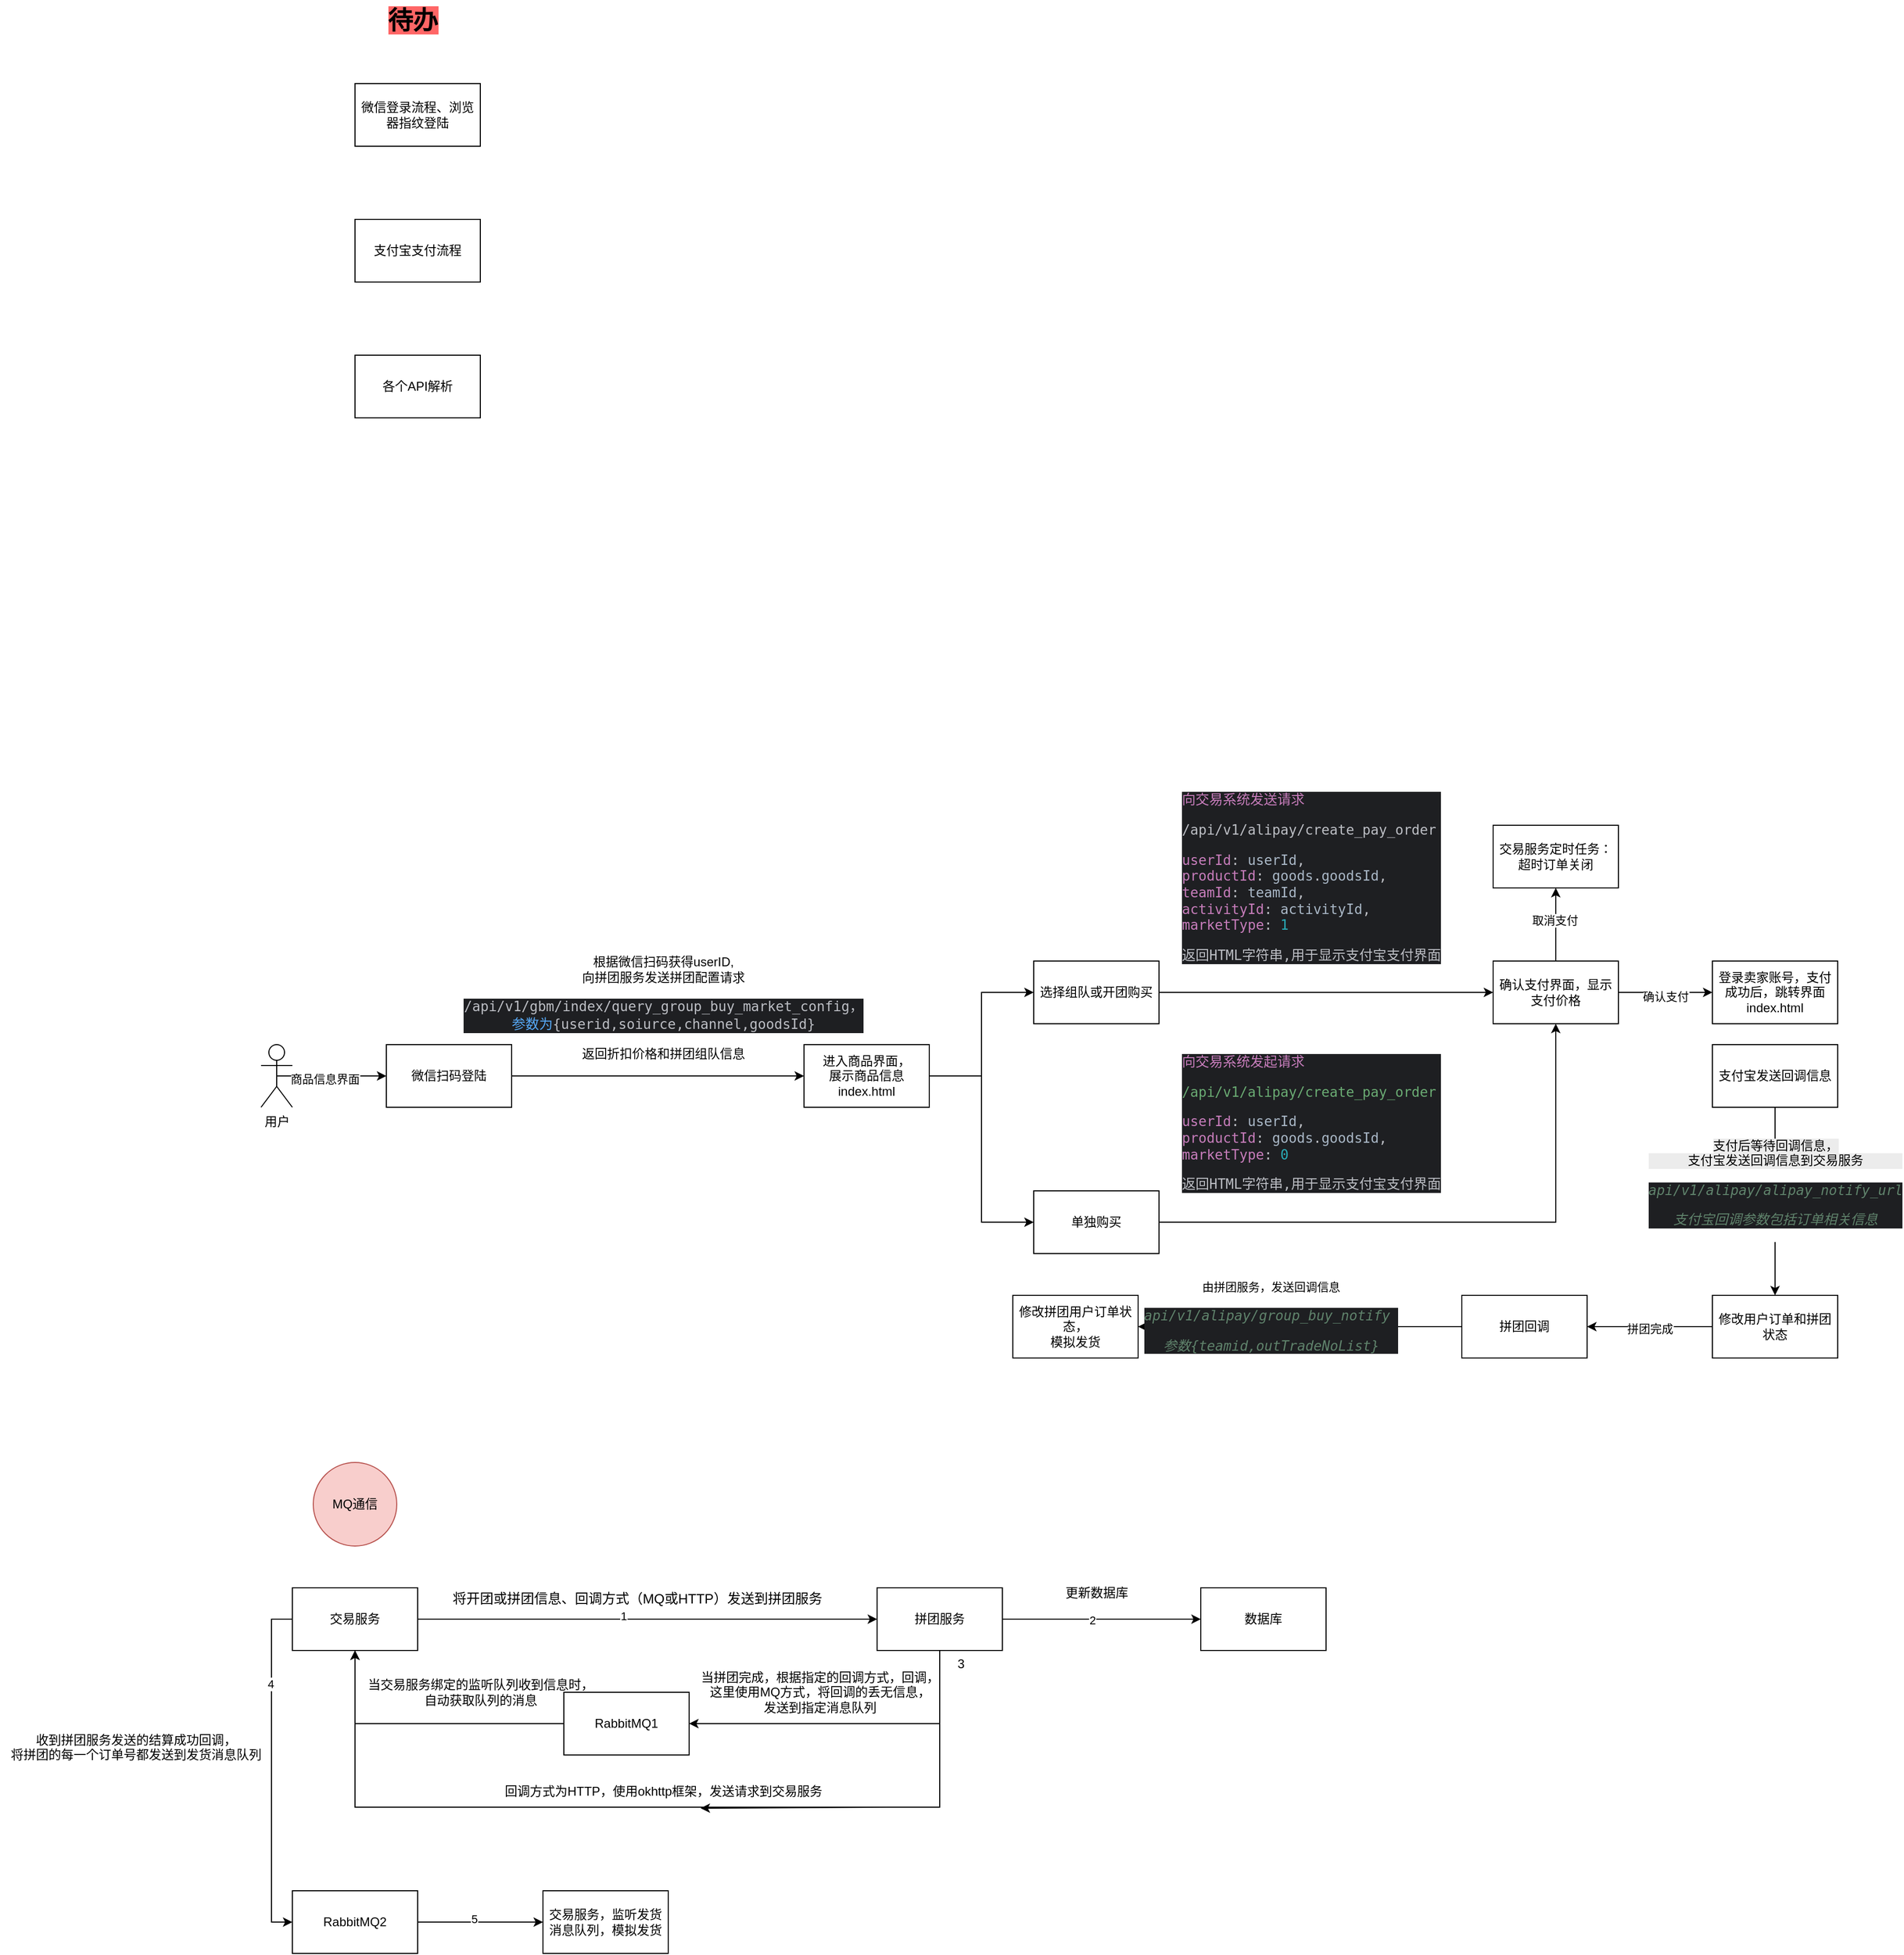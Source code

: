 <mxfile version="28.0.5">
  <diagram id="R2lEEEUBdFMjLlhIrx00" name="Page-1">
    <mxGraphModel dx="2268" dy="1852" grid="1" gridSize="10" guides="1" tooltips="1" connect="1" arrows="1" fold="1" page="1" pageScale="1" pageWidth="850" pageHeight="1100" math="0" shadow="0" extFonts="Permanent Marker^https://fonts.googleapis.com/css?family=Permanent+Marker">
      <root>
        <mxCell id="0" />
        <mxCell id="1" parent="0" />
        <mxCell id="Umt8qjXu04HkU_3NXS48-8" style="edgeStyle=orthogonalEdgeStyle;rounded=0;orthogonalLoop=1;jettySize=auto;html=1;exitX=0.5;exitY=0.5;exitDx=0;exitDy=0;exitPerimeter=0;entryX=0;entryY=0.5;entryDx=0;entryDy=0;" parent="1" source="Umt8qjXu04HkU_3NXS48-1" target="Umt8qjXu04HkU_3NXS48-7" edge="1">
          <mxGeometry relative="1" as="geometry" />
        </mxCell>
        <mxCell id="Umt8qjXu04HkU_3NXS48-9" value="商品信息界面" style="edgeLabel;html=1;align=center;verticalAlign=middle;resizable=0;points=[];" parent="Umt8qjXu04HkU_3NXS48-8" vertex="1" connectable="0">
          <mxGeometry x="-0.124" y="-3" relative="1" as="geometry">
            <mxPoint as="offset" />
          </mxGeometry>
        </mxCell>
        <mxCell id="Umt8qjXu04HkU_3NXS48-1" value="用户&lt;div&gt;&lt;br&gt;&lt;/div&gt;" style="shape=umlActor;verticalLabelPosition=bottom;verticalAlign=top;html=1;outlineConnect=0;" parent="1" vertex="1">
          <mxGeometry x="20" y="350" width="30" height="60" as="geometry" />
        </mxCell>
        <mxCell id="Umt8qjXu04HkU_3NXS48-12" style="edgeStyle=orthogonalEdgeStyle;rounded=0;orthogonalLoop=1;jettySize=auto;html=1;exitX=1;exitY=0.5;exitDx=0;exitDy=0;entryX=0;entryY=0.5;entryDx=0;entryDy=0;" parent="1" source="Umt8qjXu04HkU_3NXS48-7" target="Umt8qjXu04HkU_3NXS48-10" edge="1">
          <mxGeometry relative="1" as="geometry" />
        </mxCell>
        <mxCell id="Umt8qjXu04HkU_3NXS48-7" value="微信扫码登陆" style="rounded=0;whiteSpace=wrap;html=1;" parent="1" vertex="1">
          <mxGeometry x="140" y="350" width="120" height="60" as="geometry" />
        </mxCell>
        <mxCell id="Umt8qjXu04HkU_3NXS48-16" style="edgeStyle=orthogonalEdgeStyle;rounded=0;orthogonalLoop=1;jettySize=auto;html=1;exitX=1;exitY=0.5;exitDx=0;exitDy=0;entryX=0;entryY=0.5;entryDx=0;entryDy=0;" parent="1" source="Umt8qjXu04HkU_3NXS48-10" target="Umt8qjXu04HkU_3NXS48-14" edge="1">
          <mxGeometry relative="1" as="geometry" />
        </mxCell>
        <mxCell id="Umt8qjXu04HkU_3NXS48-17" style="edgeStyle=orthogonalEdgeStyle;rounded=0;orthogonalLoop=1;jettySize=auto;html=1;exitX=1;exitY=0.5;exitDx=0;exitDy=0;entryX=0;entryY=0.5;entryDx=0;entryDy=0;" parent="1" source="Umt8qjXu04HkU_3NXS48-10" target="Umt8qjXu04HkU_3NXS48-15" edge="1">
          <mxGeometry relative="1" as="geometry">
            <Array as="points">
              <mxPoint x="710" y="380" />
              <mxPoint x="710" y="520" />
              <mxPoint x="760" y="520" />
            </Array>
          </mxGeometry>
        </mxCell>
        <mxCell id="Umt8qjXu04HkU_3NXS48-10" value="进入商品界面，&lt;div&gt;展示商品信息index.html&lt;/div&gt;" style="rounded=0;whiteSpace=wrap;html=1;" parent="1" vertex="1">
          <mxGeometry x="540" y="350" width="120" height="60" as="geometry" />
        </mxCell>
        <mxCell id="Umt8qjXu04HkU_3NXS48-13" value="&lt;span style=&quot;text-wrap-mode: wrap;&quot;&gt;根据微信扫码获得userID,&lt;/span&gt;&lt;div&gt;&lt;span style=&quot;text-wrap-mode: wrap;&quot;&gt;向拼团服务发送拼团配置请求&lt;/span&gt;&lt;/div&gt;&lt;div&gt;&lt;div style=&quot;background-color:#1e1f22;color:#bcbec4&quot;&gt;&lt;pre style=&quot;font-family:&#39;JetBrains Mono&#39;,monospace;font-size:9.8pt;&quot;&gt;/api/v1/gbm/index/query_group_buy_market_config&lt;span style=&quot;font-family:&#39;Courier New&#39;,monospace;&quot;&gt;，&lt;br&gt;&lt;/span&gt;&lt;span style=&quot;color:#56a8f5;font-family:&#39;Courier New&#39;,monospace;&quot;&gt;参数为&lt;/span&gt;{userid,soiurce,channel,goodsId}&lt;/pre&gt;&lt;/div&gt;&lt;/div&gt;&lt;div&gt;&lt;span style=&quot;text-wrap-mode: wrap;&quot;&gt;返回折扣价格和拼团组队信息&lt;/span&gt;&lt;/div&gt;" style="text;html=1;align=center;verticalAlign=middle;resizable=0;points=[];autosize=1;strokeColor=none;fillColor=none;" parent="1" vertex="1">
          <mxGeometry x="220" y="255" width="370" height="120" as="geometry" />
        </mxCell>
        <mxCell id="Umt8qjXu04HkU_3NXS48-19" style="edgeStyle=orthogonalEdgeStyle;rounded=0;orthogonalLoop=1;jettySize=auto;html=1;exitX=1;exitY=0.5;exitDx=0;exitDy=0;entryX=0;entryY=0.5;entryDx=0;entryDy=0;" parent="1" source="Umt8qjXu04HkU_3NXS48-14" target="Umt8qjXu04HkU_3NXS48-18" edge="1">
          <mxGeometry relative="1" as="geometry" />
        </mxCell>
        <mxCell id="Umt8qjXu04HkU_3NXS48-14" value="选择组队或开团购买" style="rounded=0;whiteSpace=wrap;html=1;" parent="1" vertex="1">
          <mxGeometry x="760" y="270" width="120" height="60" as="geometry" />
        </mxCell>
        <mxCell id="Umt8qjXu04HkU_3NXS48-22" style="edgeStyle=orthogonalEdgeStyle;rounded=0;orthogonalLoop=1;jettySize=auto;html=1;exitX=1;exitY=0.5;exitDx=0;exitDy=0;entryX=0.5;entryY=1;entryDx=0;entryDy=0;" parent="1" source="Umt8qjXu04HkU_3NXS48-15" target="Umt8qjXu04HkU_3NXS48-18" edge="1">
          <mxGeometry relative="1" as="geometry">
            <mxPoint x="1155" y="520" as="targetPoint" />
          </mxGeometry>
        </mxCell>
        <mxCell id="Umt8qjXu04HkU_3NXS48-15" value="单独购买" style="rounded=0;whiteSpace=wrap;html=1;" parent="1" vertex="1">
          <mxGeometry x="760" y="490" width="120" height="60" as="geometry" />
        </mxCell>
        <mxCell id="Umt8qjXu04HkU_3NXS48-25" style="edgeStyle=orthogonalEdgeStyle;rounded=0;orthogonalLoop=1;jettySize=auto;html=1;exitX=0.5;exitY=0;exitDx=0;exitDy=0;" parent="1" source="Umt8qjXu04HkU_3NXS48-18" target="Umt8qjXu04HkU_3NXS48-24" edge="1">
          <mxGeometry relative="1" as="geometry" />
        </mxCell>
        <mxCell id="Umt8qjXu04HkU_3NXS48-26" value="取消支付" style="edgeLabel;html=1;align=center;verticalAlign=middle;resizable=0;points=[];" parent="Umt8qjXu04HkU_3NXS48-25" vertex="1" connectable="0">
          <mxGeometry x="0.114" y="1" relative="1" as="geometry">
            <mxPoint as="offset" />
          </mxGeometry>
        </mxCell>
        <mxCell id="Umt8qjXu04HkU_3NXS48-28" style="edgeStyle=orthogonalEdgeStyle;rounded=0;orthogonalLoop=1;jettySize=auto;html=1;exitX=1;exitY=0.5;exitDx=0;exitDy=0;entryX=0;entryY=0.5;entryDx=0;entryDy=0;" parent="1" source="Umt8qjXu04HkU_3NXS48-18" target="Umt8qjXu04HkU_3NXS48-27" edge="1">
          <mxGeometry relative="1" as="geometry" />
        </mxCell>
        <mxCell id="Umt8qjXu04HkU_3NXS48-29" value="确认支付" style="edgeLabel;html=1;align=center;verticalAlign=middle;resizable=0;points=[];" parent="Umt8qjXu04HkU_3NXS48-28" vertex="1" connectable="0">
          <mxGeometry y="-4" relative="1" as="geometry">
            <mxPoint as="offset" />
          </mxGeometry>
        </mxCell>
        <mxCell id="Umt8qjXu04HkU_3NXS48-18" value="确认支付界面，显示支付价格" style="rounded=0;whiteSpace=wrap;html=1;" parent="1" vertex="1">
          <mxGeometry x="1200" y="270" width="120" height="60" as="geometry" />
        </mxCell>
        <mxCell id="Umt8qjXu04HkU_3NXS48-20" value="&lt;div style=&quot;background-color: rgb(30, 31, 34); color: rgb(188, 190, 196);&quot;&gt;&lt;pre style=&quot;font-family:&#39;JetBrains Mono&#39;,monospace;font-size:9.8pt;&quot;&gt;&lt;span style=&quot;color: rgb(199, 125, 187);&quot;&gt;向交易系统发送请求&lt;/span&gt;&lt;/pre&gt;&lt;pre style=&quot;font-family:&#39;JetBrains Mono&#39;,monospace;font-size:9.8pt;&quot;&gt;/api/v1/alipay/create_pay_order&lt;/pre&gt;&lt;pre style=&quot;font-family:&#39;JetBrains Mono&#39;,monospace;font-size:9.8pt;&quot;&gt;&lt;span style=&quot;color: rgb(199, 125, 187);&quot;&gt;userId&lt;/span&gt;: &lt;span style=&quot;color: rgb(169, 183, 198);&quot;&gt;userId&lt;/span&gt;,&lt;br&gt;&lt;span style=&quot;color: rgb(199, 125, 187);&quot;&gt;productId&lt;/span&gt;: &lt;span style=&quot;color: rgb(169, 183, 198);&quot;&gt;goods&lt;/span&gt;.&lt;span style=&quot;color: rgb(169, 183, 198);&quot;&gt;goodsId&lt;/span&gt;,&lt;br&gt;&lt;span style=&quot;color: rgb(199, 125, 187);&quot;&gt;teamId&lt;/span&gt;: &lt;span style=&quot;color: rgb(169, 183, 198);&quot;&gt;teamId&lt;/span&gt;,&lt;br&gt;&lt;span style=&quot;color: rgb(199, 125, 187);&quot;&gt;activityId&lt;/span&gt;: &lt;span style=&quot;color: rgb(169, 183, 198);&quot;&gt;activityId&lt;/span&gt;,&lt;br&gt;&lt;span style=&quot;color: rgb(199, 125, 187);&quot;&gt;marketType&lt;/span&gt;: &lt;span style=&quot;color: rgb(42, 172, 184);&quot;&gt;1&lt;/span&gt;&lt;/pre&gt;&lt;pre style=&quot;font-family:&#39;JetBrains Mono&#39;,monospace;font-size:9.8pt;&quot;&gt;返回HTML字符串,用于显示支付宝支付界面&lt;/pre&gt;&lt;/div&gt;" style="text;html=1;align=left;verticalAlign=middle;resizable=0;points=[];autosize=1;strokeColor=none;fillColor=none;" parent="1" vertex="1">
          <mxGeometry x="900" y="90" width="280" height="200" as="geometry" />
        </mxCell>
        <mxCell id="Umt8qjXu04HkU_3NXS48-23" value="&lt;div style=&quot;background-color: rgb(30, 31, 34); color: rgb(188, 190, 196);&quot;&gt;&lt;pre style=&quot;font-family:&#39;JetBrains Mono&#39;,monospace;font-size:9.8pt;&quot;&gt;&lt;span style=&quot;color: rgb(199, 125, 187);&quot;&gt;向交易系统发起请求&lt;/span&gt;&lt;/pre&gt;&lt;pre style=&quot;font-family:&#39;JetBrains Mono&#39;,monospace;font-size:9.8pt;&quot;&gt;&lt;div&gt;&lt;pre style=&quot;font-family:&#39;JetBrains Mono&#39;,monospace;font-size:9.8pt;&quot;&gt;&lt;span style=&quot;color: rgb(106, 171, 115);&quot;&gt;/api/v1/alipay/create_pay_order&lt;/span&gt;&lt;/pre&gt;&lt;/div&gt;&lt;/pre&gt;&lt;pre style=&quot;font-family:&#39;JetBrains Mono&#39;,monospace;font-size:9.8pt;&quot;&gt;&lt;span style=&quot;color: rgb(199, 125, 187);&quot;&gt;userId&lt;/span&gt;: &lt;span style=&quot;color: rgb(169, 183, 198);&quot;&gt;userId&lt;/span&gt;,&lt;br&gt;&lt;div style=&quot;&quot;&gt;&lt;span style=&quot;font-size: 9.8pt; white-space-collapse: collapse; color: rgb(199, 125, 187);&quot;&gt;productId&lt;/span&gt;&lt;span style=&quot;font-size: 9.8pt; white-space-collapse: collapse;&quot;&gt;: &lt;/span&gt;&lt;span style=&quot;font-size: 9.8pt; white-space-collapse: collapse; color: rgb(169, 183, 198);&quot;&gt;goods&lt;/span&gt;&lt;span style=&quot;font-size: 9.8pt; white-space-collapse: collapse;&quot;&gt;.&lt;/span&gt;&lt;span style=&quot;font-size: 9.8pt; white-space-collapse: collapse; color: rgb(169, 183, 198);&quot;&gt;goodsId&lt;/span&gt;&lt;span style=&quot;font-size: 9.8pt; white-space-collapse: collapse;&quot;&gt;,&lt;/span&gt;&lt;/div&gt;&lt;span style=&quot;color: rgb(199, 125, 187);&quot;&gt;marketType&lt;/span&gt;: &lt;span style=&quot;color: rgb(42, 172, 184);&quot;&gt;0&lt;/span&gt;&lt;/pre&gt;&lt;pre style=&quot;font-family:&#39;JetBrains Mono&#39;,monospace;font-size:9.8pt;&quot;&gt;&lt;pre style=&quot;font-family: &amp;quot;JetBrains Mono&amp;quot;, monospace; font-size: 9.8pt;&quot;&gt;返回HTML字符串,用于显示支付宝支付界面&lt;/pre&gt;&lt;/pre&gt;&lt;/div&gt;" style="text;html=1;align=left;verticalAlign=middle;resizable=0;points=[];autosize=1;strokeColor=none;fillColor=none;" parent="1" vertex="1">
          <mxGeometry x="900" y="340" width="280" height="170" as="geometry" />
        </mxCell>
        <mxCell id="Umt8qjXu04HkU_3NXS48-24" value="交易服务定时任务：超时订单关闭" style="rounded=0;whiteSpace=wrap;html=1;" parent="1" vertex="1">
          <mxGeometry x="1200" y="140" width="120" height="60" as="geometry" />
        </mxCell>
        <mxCell id="Umt8qjXu04HkU_3NXS48-27" value="登录卖家账号，支付成功后，跳转界面index.html" style="rounded=0;whiteSpace=wrap;html=1;" parent="1" vertex="1">
          <mxGeometry x="1410" y="270" width="120" height="60" as="geometry" />
        </mxCell>
        <mxCell id="Umt8qjXu04HkU_3NXS48-32" style="edgeStyle=orthogonalEdgeStyle;rounded=0;orthogonalLoop=1;jettySize=auto;html=1;exitX=0.5;exitY=1;exitDx=0;exitDy=0;" parent="1" source="Umt8qjXu04HkU_3NXS48-30" target="Umt8qjXu04HkU_3NXS48-31" edge="1">
          <mxGeometry relative="1" as="geometry" />
        </mxCell>
        <mxCell id="Umt8qjXu04HkU_3NXS48-33" value="&lt;span style=&quot;font-size: 12px; text-wrap-mode: wrap; background-color: rgb(236, 236, 236);&quot;&gt;支付后等待回调信息，&lt;/span&gt;&lt;div style=&quot;font-size: 12px; text-wrap-mode: wrap; background-color: rgb(236, 236, 236);&quot;&gt;支付宝发送回调信息到交易服务&lt;/div&gt;&lt;div style=&quot;font-size: 12px; text-wrap-mode: wrap; background-color: rgb(236, 236, 236);&quot;&gt;&lt;div style=&quot;background-color: rgb(30, 31, 34); color: rgb(188, 190, 196);&quot;&gt;&lt;pre style=&quot;font-family: &amp;quot;JetBrains Mono&amp;quot;, monospace; font-size: 9.8pt;&quot;&gt;&lt;span style=&quot;color: rgb(95, 130, 107); font-style: italic;&quot;&gt;api/v1/alipay/alipay_notify_url&lt;/span&gt;&lt;/pre&gt;&lt;pre style=&quot;font-family: &amp;quot;JetBrains Mono&amp;quot;, monospace; font-size: 9.8pt;&quot;&gt;&lt;span style=&quot;color: rgb(95, 130, 107); font-style: italic;&quot;&gt;支付宝回调参数包括订单相关信息&lt;/span&gt;&lt;/pre&gt;&lt;/div&gt;&lt;/div&gt;" style="edgeLabel;html=1;align=center;verticalAlign=middle;resizable=0;points=[];" parent="Umt8qjXu04HkU_3NXS48-32" vertex="1" connectable="0">
          <mxGeometry x="-0.12" relative="1" as="geometry">
            <mxPoint as="offset" />
          </mxGeometry>
        </mxCell>
        <mxCell id="Umt8qjXu04HkU_3NXS48-30" value="支付宝发送回调信息" style="rounded=0;whiteSpace=wrap;html=1;" parent="1" vertex="1">
          <mxGeometry x="1410" y="350" width="120" height="60" as="geometry" />
        </mxCell>
        <mxCell id="Umt8qjXu04HkU_3NXS48-39" style="edgeStyle=orthogonalEdgeStyle;rounded=0;orthogonalLoop=1;jettySize=auto;html=1;exitX=0;exitY=0.5;exitDx=0;exitDy=0;entryX=1;entryY=0.5;entryDx=0;entryDy=0;" parent="1" source="Umt8qjXu04HkU_3NXS48-31" target="Umt8qjXu04HkU_3NXS48-34" edge="1">
          <mxGeometry relative="1" as="geometry" />
        </mxCell>
        <mxCell id="Umt8qjXu04HkU_3NXS48-40" value="拼团完成" style="edgeLabel;html=1;align=center;verticalAlign=middle;resizable=0;points=[];" parent="Umt8qjXu04HkU_3NXS48-39" vertex="1" connectable="0">
          <mxGeometry y="2" relative="1" as="geometry">
            <mxPoint as="offset" />
          </mxGeometry>
        </mxCell>
        <mxCell id="Umt8qjXu04HkU_3NXS48-31" value="修改用户订单和拼团状态" style="rounded=0;whiteSpace=wrap;html=1;" parent="1" vertex="1">
          <mxGeometry x="1410" y="590" width="120" height="60" as="geometry" />
        </mxCell>
        <mxCell id="Umt8qjXu04HkU_3NXS48-41" style="edgeStyle=orthogonalEdgeStyle;rounded=0;orthogonalLoop=1;jettySize=auto;html=1;exitX=0;exitY=0.5;exitDx=0;exitDy=0;entryX=1;entryY=0.5;entryDx=0;entryDy=0;" parent="1" source="Umt8qjXu04HkU_3NXS48-34" target="Umt8qjXu04HkU_3NXS48-37" edge="1">
          <mxGeometry relative="1" as="geometry" />
        </mxCell>
        <mxCell id="Umt8qjXu04HkU_3NXS48-42" value="由拼团服务，发送回调信息&lt;div&gt;&lt;div style=&quot;background-color: rgb(30, 31, 34);&quot;&gt;&lt;pre style=&quot;color: rgb(188, 190, 196); font-family: &amp;quot;JetBrains Mono&amp;quot;, monospace; font-size: 9.8pt;&quot;&gt;&lt;span style=&quot;color:#5f826b;font-style:italic;&quot;&gt;api/v1/alipay/group_buy_notify &lt;/span&gt;&lt;/pre&gt;&lt;pre style=&quot;font-family: &amp;quot;JetBrains Mono&amp;quot;, monospace; font-size: 9.8pt;&quot;&gt;&lt;font color=&quot;#5f826b&quot;&gt;&lt;i&gt;参数{teamid,outTradeNoList}&lt;/i&gt;&lt;/font&gt;&lt;/pre&gt;&lt;/div&gt;&lt;/div&gt;" style="edgeLabel;html=1;align=center;verticalAlign=middle;resizable=0;points=[];" parent="Umt8qjXu04HkU_3NXS48-41" vertex="1" connectable="0">
          <mxGeometry x="0.181" y="-3" relative="1" as="geometry">
            <mxPoint as="offset" />
          </mxGeometry>
        </mxCell>
        <mxCell id="Umt8qjXu04HkU_3NXS48-34" value="拼团回调" style="rounded=0;whiteSpace=wrap;html=1;" parent="1" vertex="1">
          <mxGeometry x="1170" y="590" width="120" height="60" as="geometry" />
        </mxCell>
        <mxCell id="Umt8qjXu04HkU_3NXS48-37" value="修改拼团用户订单状态，&lt;div&gt;模拟发货&lt;/div&gt;" style="rounded=0;whiteSpace=wrap;html=1;" parent="1" vertex="1">
          <mxGeometry x="740" y="590" width="120" height="60" as="geometry" />
        </mxCell>
        <mxCell id="WrrjSCYtDQBGlypinRHg-1" value="微信登录流程、浏览器指纹登陆" style="rounded=0;whiteSpace=wrap;html=1;" parent="1" vertex="1">
          <mxGeometry x="110" y="-570" width="120" height="60" as="geometry" />
        </mxCell>
        <mxCell id="WrrjSCYtDQBGlypinRHg-2" value="支付宝支付流程" style="rounded=0;whiteSpace=wrap;html=1;" parent="1" vertex="1">
          <mxGeometry x="110" y="-440" width="120" height="60" as="geometry" />
        </mxCell>
        <mxCell id="WrrjSCYtDQBGlypinRHg-3" value="&lt;font style=&quot;font-size: 24px;&quot;&gt;&lt;b style=&quot;background-color: rgb(255, 102, 102);&quot;&gt;待办&lt;/b&gt;&lt;/font&gt;" style="text;html=1;align=center;verticalAlign=middle;resizable=0;points=[];autosize=1;strokeColor=none;fillColor=none;" parent="1" vertex="1">
          <mxGeometry x="130" y="-650" width="70" height="40" as="geometry" />
        </mxCell>
        <mxCell id="9cmWNFXoExlCALIE25re-1" value="各个API解析" style="rounded=0;whiteSpace=wrap;html=1;" parent="1" vertex="1">
          <mxGeometry x="110" y="-310" width="120" height="60" as="geometry" />
        </mxCell>
        <mxCell id="2JJnJhuhv66OqPwRTkBs-6" style="edgeStyle=orthogonalEdgeStyle;rounded=0;orthogonalLoop=1;jettySize=auto;html=1;exitX=1;exitY=0.5;exitDx=0;exitDy=0;entryX=0;entryY=0.5;entryDx=0;entryDy=0;" edge="1" parent="1" source="2JJnJhuhv66OqPwRTkBs-3" target="2JJnJhuhv66OqPwRTkBs-5">
          <mxGeometry relative="1" as="geometry" />
        </mxCell>
        <mxCell id="2JJnJhuhv66OqPwRTkBs-7" value="&lt;font style=&quot;font-size: 13px;&quot;&gt;将开团或拼团信息、回调方式（MQ或HTTP）发送到拼团服务&lt;/font&gt;" style="edgeLabel;html=1;align=center;verticalAlign=middle;resizable=0;points=[];" vertex="1" connectable="0" parent="2JJnJhuhv66OqPwRTkBs-6">
          <mxGeometry x="-0.327" y="4" relative="1" as="geometry">
            <mxPoint x="62" y="-16" as="offset" />
          </mxGeometry>
        </mxCell>
        <mxCell id="2JJnJhuhv66OqPwRTkBs-27" value="1" style="edgeLabel;html=1;align=center;verticalAlign=middle;resizable=0;points=[];" vertex="1" connectable="0" parent="2JJnJhuhv66OqPwRTkBs-6">
          <mxGeometry x="-0.104" y="3" relative="1" as="geometry">
            <mxPoint as="offset" />
          </mxGeometry>
        </mxCell>
        <mxCell id="2JJnJhuhv66OqPwRTkBs-23" style="edgeStyle=orthogonalEdgeStyle;rounded=0;orthogonalLoop=1;jettySize=auto;html=1;exitX=0;exitY=0.5;exitDx=0;exitDy=0;entryX=0;entryY=0.5;entryDx=0;entryDy=0;" edge="1" parent="1" source="2JJnJhuhv66OqPwRTkBs-3" target="2JJnJhuhv66OqPwRTkBs-22">
          <mxGeometry relative="1" as="geometry" />
        </mxCell>
        <mxCell id="2JJnJhuhv66OqPwRTkBs-30" value="4" style="edgeLabel;html=1;align=center;verticalAlign=middle;resizable=0;points=[];" vertex="1" connectable="0" parent="2JJnJhuhv66OqPwRTkBs-23">
          <mxGeometry x="-0.503" y="-1" relative="1" as="geometry">
            <mxPoint as="offset" />
          </mxGeometry>
        </mxCell>
        <mxCell id="2JJnJhuhv66OqPwRTkBs-3" value="交易服务" style="rounded=0;whiteSpace=wrap;html=1;" vertex="1" parent="1">
          <mxGeometry x="50" y="870" width="120" height="60" as="geometry" />
        </mxCell>
        <mxCell id="2JJnJhuhv66OqPwRTkBs-4" value="&lt;span&gt;MQ通信&lt;/span&gt;" style="ellipse;whiteSpace=wrap;html=1;aspect=fixed;fillColor=#f8cecc;strokeColor=#b85450;" vertex="1" parent="1">
          <mxGeometry x="70" y="750" width="80" height="80" as="geometry" />
        </mxCell>
        <mxCell id="2JJnJhuhv66OqPwRTkBs-9" style="edgeStyle=orthogonalEdgeStyle;rounded=0;orthogonalLoop=1;jettySize=auto;html=1;exitX=1;exitY=0.5;exitDx=0;exitDy=0;" edge="1" parent="1" source="2JJnJhuhv66OqPwRTkBs-5" target="2JJnJhuhv66OqPwRTkBs-8">
          <mxGeometry relative="1" as="geometry" />
        </mxCell>
        <mxCell id="2JJnJhuhv66OqPwRTkBs-28" value="2" style="edgeLabel;html=1;align=center;verticalAlign=middle;resizable=0;points=[];" vertex="1" connectable="0" parent="2JJnJhuhv66OqPwRTkBs-9">
          <mxGeometry x="-0.095" y="-1" relative="1" as="geometry">
            <mxPoint as="offset" />
          </mxGeometry>
        </mxCell>
        <mxCell id="2JJnJhuhv66OqPwRTkBs-12" style="edgeStyle=orthogonalEdgeStyle;rounded=0;orthogonalLoop=1;jettySize=auto;html=1;exitX=0.5;exitY=1;exitDx=0;exitDy=0;entryX=1;entryY=0.5;entryDx=0;entryDy=0;" edge="1" parent="1" source="2JJnJhuhv66OqPwRTkBs-5" target="2JJnJhuhv66OqPwRTkBs-11">
          <mxGeometry relative="1" as="geometry" />
        </mxCell>
        <mxCell id="2JJnJhuhv66OqPwRTkBs-20" style="edgeStyle=orthogonalEdgeStyle;rounded=0;orthogonalLoop=1;jettySize=auto;html=1;exitX=0.5;exitY=1;exitDx=0;exitDy=0;entryX=0.5;entryY=1;entryDx=0;entryDy=0;" edge="1" parent="1" source="2JJnJhuhv66OqPwRTkBs-5" target="2JJnJhuhv66OqPwRTkBs-3">
          <mxGeometry relative="1" as="geometry">
            <Array as="points">
              <mxPoint x="670" y="1080" />
              <mxPoint x="110" y="1080" />
            </Array>
          </mxGeometry>
        </mxCell>
        <mxCell id="2JJnJhuhv66OqPwRTkBs-5" value="拼团服务" style="rounded=0;whiteSpace=wrap;html=1;" vertex="1" parent="1">
          <mxGeometry x="610" y="870" width="120" height="60" as="geometry" />
        </mxCell>
        <mxCell id="2JJnJhuhv66OqPwRTkBs-8" value="数据库" style="rounded=0;whiteSpace=wrap;html=1;" vertex="1" parent="1">
          <mxGeometry x="920" y="870" width="120" height="60" as="geometry" />
        </mxCell>
        <mxCell id="2JJnJhuhv66OqPwRTkBs-10" value="更新数据库" style="text;html=1;align=center;verticalAlign=middle;resizable=0;points=[];autosize=1;strokeColor=none;fillColor=none;" vertex="1" parent="1">
          <mxGeometry x="780" y="860" width="80" height="30" as="geometry" />
        </mxCell>
        <mxCell id="2JJnJhuhv66OqPwRTkBs-14" style="edgeStyle=orthogonalEdgeStyle;rounded=0;orthogonalLoop=1;jettySize=auto;html=1;entryX=0.5;entryY=1;entryDx=0;entryDy=0;" edge="1" parent="1" source="2JJnJhuhv66OqPwRTkBs-11" target="2JJnJhuhv66OqPwRTkBs-3">
          <mxGeometry relative="1" as="geometry" />
        </mxCell>
        <mxCell id="2JJnJhuhv66OqPwRTkBs-11" value="RabbitMQ1" style="rounded=0;whiteSpace=wrap;html=1;" vertex="1" parent="1">
          <mxGeometry x="310" y="970" width="120" height="60" as="geometry" />
        </mxCell>
        <mxCell id="2JJnJhuhv66OqPwRTkBs-13" value="当拼团完成，根据指定的回调方式，回调，&lt;div&gt;这里使用MQ方式，将回调的丢无信息，&lt;/div&gt;&lt;div&gt;发送到指定消息队列&lt;/div&gt;" style="text;html=1;align=center;verticalAlign=middle;resizable=0;points=[];autosize=1;strokeColor=none;fillColor=none;" vertex="1" parent="1">
          <mxGeometry x="430" y="940" width="250" height="60" as="geometry" />
        </mxCell>
        <mxCell id="2JJnJhuhv66OqPwRTkBs-15" value="当交易服务绑定的监听队列收到信息时，&lt;div&gt;自动获取队列的消息&lt;/div&gt;" style="text;html=1;align=center;verticalAlign=middle;resizable=0;points=[];autosize=1;strokeColor=none;fillColor=none;" vertex="1" parent="1">
          <mxGeometry x="110" y="950" width="240" height="40" as="geometry" />
        </mxCell>
        <mxCell id="2JJnJhuhv66OqPwRTkBs-19" value="回调方式为HTTP，使用okhttp框架，发送请求到交易服务" style="text;html=1;align=center;verticalAlign=middle;resizable=0;points=[];autosize=1;strokeColor=none;fillColor=none;" vertex="1" parent="1">
          <mxGeometry x="240" y="1050" width="330" height="30" as="geometry" />
        </mxCell>
        <mxCell id="2JJnJhuhv66OqPwRTkBs-21" value="" style="endArrow=classic;html=1;rounded=0;entryX=0.609;entryY=1.033;entryDx=0;entryDy=0;entryPerimeter=0;" edge="1" parent="1" target="2JJnJhuhv66OqPwRTkBs-19">
          <mxGeometry width="50" height="50" relative="1" as="geometry">
            <mxPoint x="620" y="1080" as="sourcePoint" />
            <mxPoint x="460" y="1080" as="targetPoint" />
          </mxGeometry>
        </mxCell>
        <mxCell id="2JJnJhuhv66OqPwRTkBs-26" style="edgeStyle=orthogonalEdgeStyle;rounded=0;orthogonalLoop=1;jettySize=auto;html=1;exitX=1;exitY=0.5;exitDx=0;exitDy=0;entryX=0;entryY=0.5;entryDx=0;entryDy=0;" edge="1" parent="1" source="2JJnJhuhv66OqPwRTkBs-22" target="2JJnJhuhv66OqPwRTkBs-25">
          <mxGeometry relative="1" as="geometry" />
        </mxCell>
        <mxCell id="2JJnJhuhv66OqPwRTkBs-31" value="5" style="edgeLabel;html=1;align=center;verticalAlign=middle;resizable=0;points=[];" vertex="1" connectable="0" parent="2JJnJhuhv66OqPwRTkBs-26">
          <mxGeometry x="-0.1" y="3" relative="1" as="geometry">
            <mxPoint as="offset" />
          </mxGeometry>
        </mxCell>
        <mxCell id="2JJnJhuhv66OqPwRTkBs-22" value="RabbitMQ2" style="rounded=0;whiteSpace=wrap;html=1;" vertex="1" parent="1">
          <mxGeometry x="50" y="1160" width="120" height="60" as="geometry" />
        </mxCell>
        <mxCell id="2JJnJhuhv66OqPwRTkBs-24" value="收到拼团服务发送的结算成功回调，&lt;div&gt;将拼团的每一个订单号都发送到发货消息队列&lt;/div&gt;&lt;div&gt;&lt;br&gt;&lt;/div&gt;" style="text;html=1;align=center;verticalAlign=middle;resizable=0;points=[];autosize=1;strokeColor=none;fillColor=none;" vertex="1" parent="1">
          <mxGeometry x="-230" y="1000" width="260" height="60" as="geometry" />
        </mxCell>
        <mxCell id="2JJnJhuhv66OqPwRTkBs-25" value="交易服务，监听发货消息队列，模拟发货" style="rounded=0;whiteSpace=wrap;html=1;" vertex="1" parent="1">
          <mxGeometry x="290" y="1160" width="120" height="60" as="geometry" />
        </mxCell>
        <mxCell id="2JJnJhuhv66OqPwRTkBs-29" value="3" style="text;html=1;align=center;verticalAlign=middle;resizable=0;points=[];autosize=1;strokeColor=none;fillColor=none;" vertex="1" parent="1">
          <mxGeometry x="675" y="928" width="30" height="30" as="geometry" />
        </mxCell>
      </root>
    </mxGraphModel>
  </diagram>
</mxfile>
